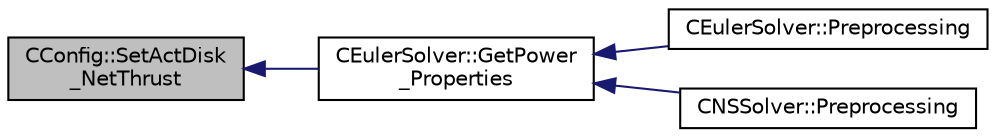 digraph "CConfig::SetActDisk_NetThrust"
{
  edge [fontname="Helvetica",fontsize="10",labelfontname="Helvetica",labelfontsize="10"];
  node [fontname="Helvetica",fontsize="10",shape=record];
  rankdir="LR";
  Node14034 [label="CConfig::SetActDisk\l_NetThrust",height=0.2,width=0.4,color="black", fillcolor="grey75", style="filled", fontcolor="black"];
  Node14034 -> Node14035 [dir="back",color="midnightblue",fontsize="10",style="solid",fontname="Helvetica"];
  Node14035 [label="CEulerSolver::GetPower\l_Properties",height=0.2,width=0.4,color="black", fillcolor="white", style="filled",URL="$class_c_euler_solver.html#ad8b538a82e5a7a7e3903ec29954b1d07",tooltip="Compute the Fan face Mach number. "];
  Node14035 -> Node14036 [dir="back",color="midnightblue",fontsize="10",style="solid",fontname="Helvetica"];
  Node14036 [label="CEulerSolver::Preprocessing",height=0.2,width=0.4,color="black", fillcolor="white", style="filled",URL="$class_c_euler_solver.html#a8b89e1bfce33284c2d8f5f00f82f3f3f",tooltip="Compute primitive variables and their gradients. "];
  Node14035 -> Node14037 [dir="back",color="midnightblue",fontsize="10",style="solid",fontname="Helvetica"];
  Node14037 [label="CNSSolver::Preprocessing",height=0.2,width=0.4,color="black", fillcolor="white", style="filled",URL="$class_c_n_s_solver.html#a028c83d18cf8520dff2f9628d8a04e4b",tooltip="Restart residual and compute gradients. "];
}
